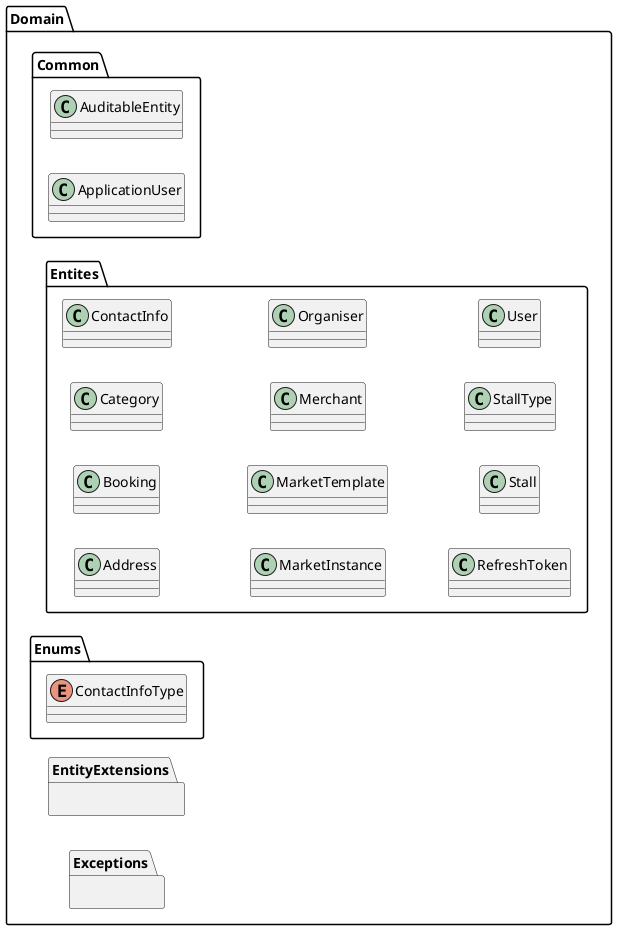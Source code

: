 @startuml
left to right direction

package Domain {
    package Common {
        class AuditableEntity {

        }

        class ApplicationUser {

        }
    }

    package Entites {
        class Address {

        }

        class Booking {

        }

        class Category {

        }

        class ContactInfo {

        }

        class MarketInstance {

        }

        class MarketTemplate {

        }

        class Merchant {
            
        }

        class Organiser {

        }

        class RefreshToken {

        }

        class Stall {

        }

        class StallType {

        }

        class User {

        }
    }

    package Enums {
        enum ContactInfoType {

        }
    }

    package EntityExtensions {

    }

    package Exceptions {

    }
}
@enduml